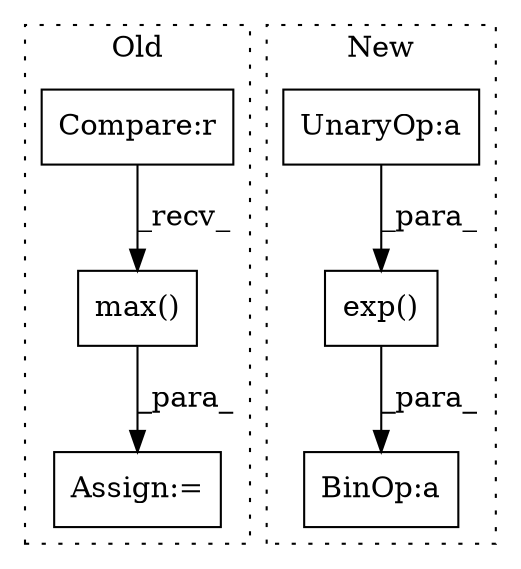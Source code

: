 digraph G {
subgraph cluster0 {
1 [label="max()" a="75" s="6132" l="23" shape="box"];
4 [label="Assign:=" a="68" s="6067" l="3" shape="box"];
6 [label="Compare:r" a="40" s="5858" l="23" shape="box"];
label = "Old";
style="dotted";
}
subgraph cluster1 {
2 [label="exp()" a="75" s="6384,6409" l="7,1" shape="box"];
3 [label="BinOp:a" a="82" s="7302" l="18" shape="box"];
5 [label="UnaryOp:a" a="61" s="6391" l="18" shape="box"];
label = "New";
style="dotted";
}
1 -> 4 [label="_para_"];
2 -> 3 [label="_para_"];
5 -> 2 [label="_para_"];
6 -> 1 [label="_recv_"];
}